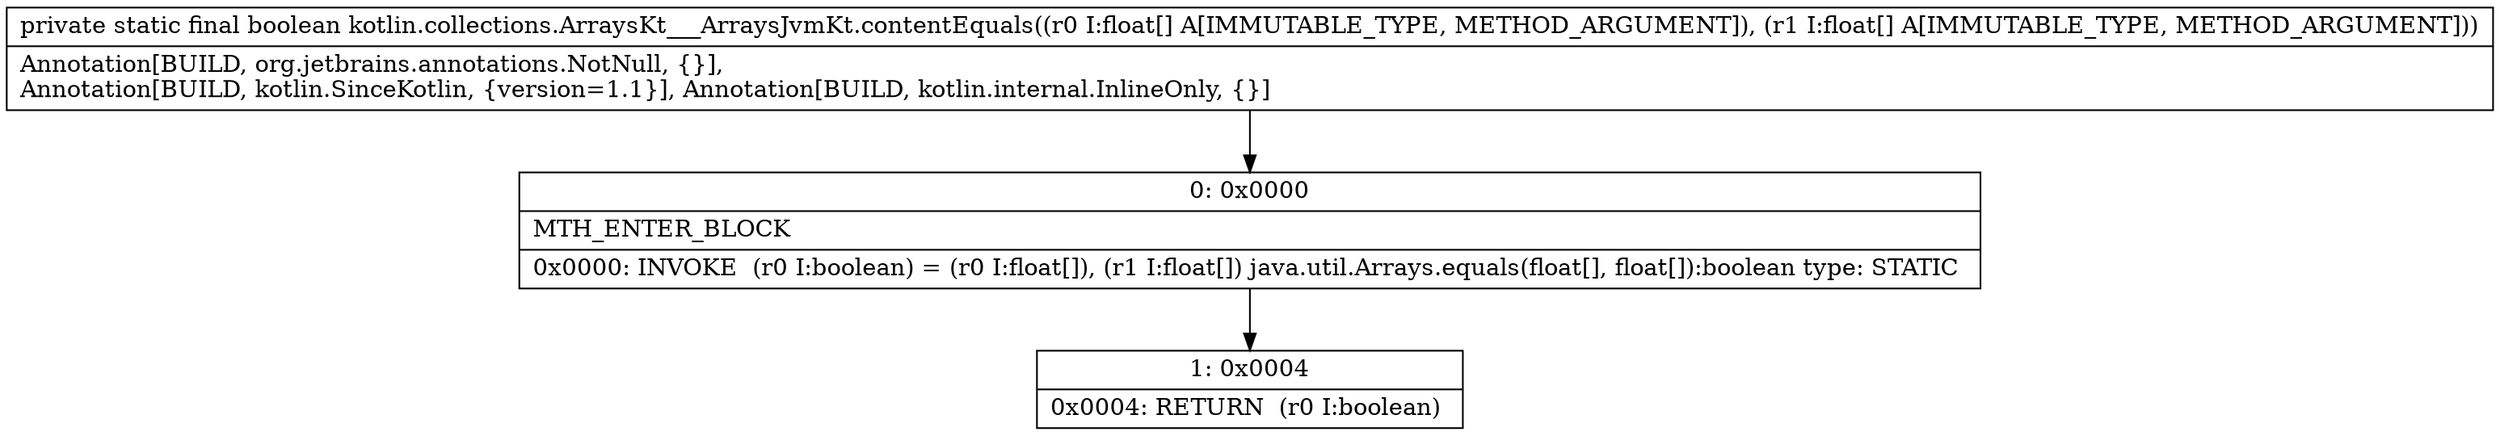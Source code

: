 digraph "CFG forkotlin.collections.ArraysKt___ArraysJvmKt.contentEquals([F[F)Z" {
Node_0 [shape=record,label="{0\:\ 0x0000|MTH_ENTER_BLOCK\l|0x0000: INVOKE  (r0 I:boolean) = (r0 I:float[]), (r1 I:float[]) java.util.Arrays.equals(float[], float[]):boolean type: STATIC \l}"];
Node_1 [shape=record,label="{1\:\ 0x0004|0x0004: RETURN  (r0 I:boolean) \l}"];
MethodNode[shape=record,label="{private static final boolean kotlin.collections.ArraysKt___ArraysJvmKt.contentEquals((r0 I:float[] A[IMMUTABLE_TYPE, METHOD_ARGUMENT]), (r1 I:float[] A[IMMUTABLE_TYPE, METHOD_ARGUMENT]))  | Annotation[BUILD, org.jetbrains.annotations.NotNull, \{\}], \lAnnotation[BUILD, kotlin.SinceKotlin, \{version=1.1\}], Annotation[BUILD, kotlin.internal.InlineOnly, \{\}]\l}"];
MethodNode -> Node_0;
Node_0 -> Node_1;
}

